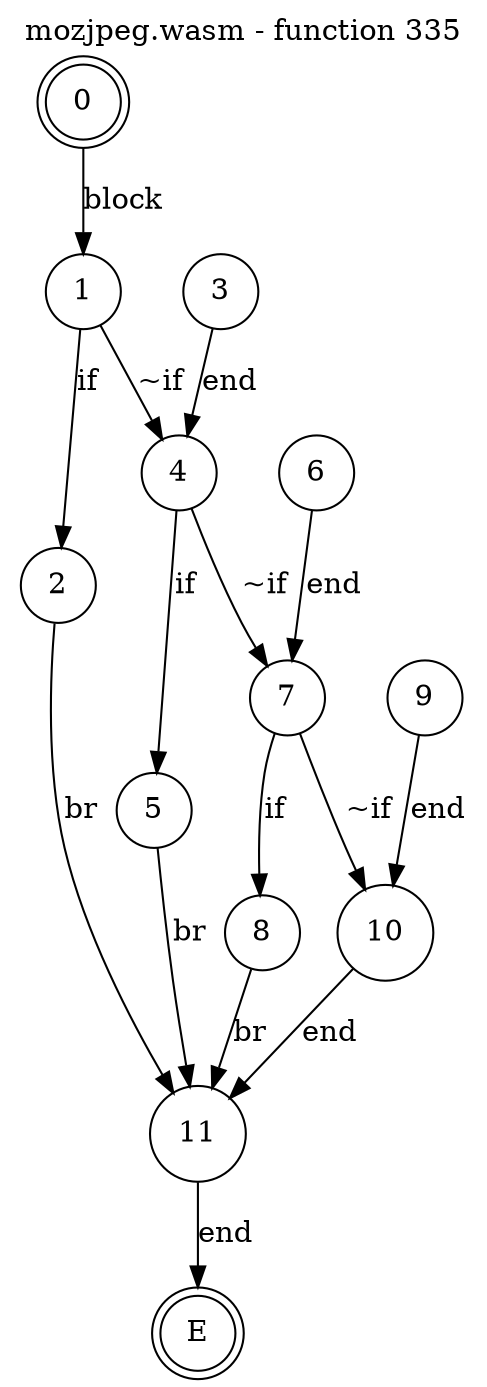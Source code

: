 digraph finite_state_machine {
    label = "mozjpeg.wasm - function 335"
    labelloc =  t
    labelfontsize = 16
    labelfontcolor = black
    labelfontname = "Helvetica"
    node [shape = doublecircle]; 0 E ;
    node [shape = circle];
    0 -> 1[label="block"];
    1 -> 2[label="if"];
    1 -> 4[label="~if"];
    2 -> 11[label="br"];
    3 -> 4[label="end"];
    4 -> 5[label="if"];
    4 -> 7[label="~if"];
    5 -> 11[label="br"];
    6 -> 7[label="end"];
    7 -> 8[label="if"];
    7 -> 10[label="~if"];
    8 -> 11[label="br"];
    9 -> 10[label="end"];
    10 -> 11[label="end"];
    11 -> E[label="end"];
}
